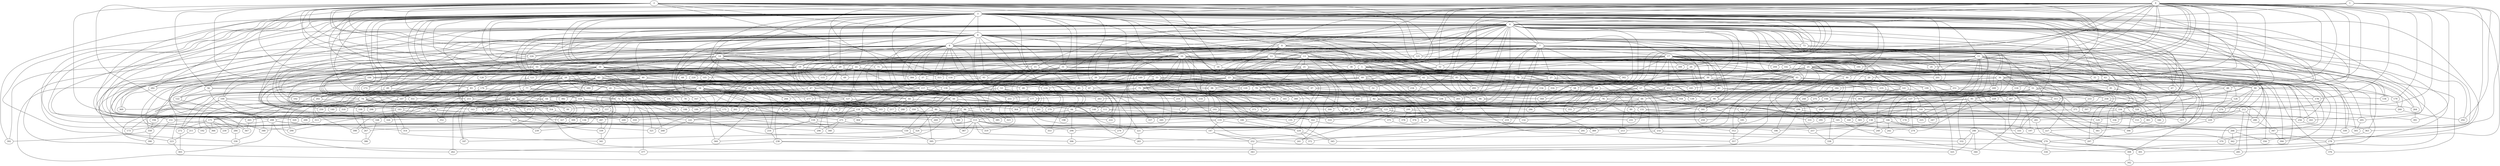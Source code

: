 strict graph "barabasi_albert_graph(400,3)" {
0;
1;
2;
3;
4;
5;
6;
7;
8;
9;
10;
11;
12;
13;
14;
15;
16;
17;
18;
19;
20;
21;
22;
23;
24;
25;
26;
27;
28;
29;
30;
31;
32;
33;
34;
35;
36;
37;
38;
39;
40;
41;
42;
43;
44;
45;
46;
47;
48;
49;
50;
51;
52;
53;
54;
55;
56;
57;
58;
59;
60;
61;
62;
63;
64;
65;
66;
67;
68;
69;
70;
71;
72;
73;
74;
75;
76;
77;
78;
79;
80;
81;
82;
83;
84;
85;
86;
87;
88;
89;
90;
91;
92;
93;
94;
95;
96;
97;
98;
99;
100;
101;
102;
103;
104;
105;
106;
107;
108;
109;
110;
111;
112;
113;
114;
115;
116;
117;
118;
119;
120;
121;
122;
123;
124;
125;
126;
127;
128;
129;
130;
131;
132;
133;
134;
135;
136;
137;
138;
139;
140;
141;
142;
143;
144;
145;
146;
147;
148;
149;
150;
151;
152;
153;
154;
155;
156;
157;
158;
159;
160;
161;
162;
163;
164;
165;
166;
167;
168;
169;
170;
171;
172;
173;
174;
175;
176;
177;
178;
179;
180;
181;
182;
183;
184;
185;
186;
187;
188;
189;
190;
191;
192;
193;
194;
195;
196;
197;
198;
199;
200;
201;
202;
203;
204;
205;
206;
207;
208;
209;
210;
211;
212;
213;
214;
215;
216;
217;
218;
219;
220;
221;
222;
223;
224;
225;
226;
227;
228;
229;
230;
231;
232;
233;
234;
235;
236;
237;
238;
239;
240;
241;
242;
243;
244;
245;
246;
247;
248;
249;
250;
251;
252;
253;
254;
255;
256;
257;
258;
259;
260;
261;
262;
263;
264;
265;
266;
267;
268;
269;
270;
271;
272;
273;
274;
275;
276;
277;
278;
279;
280;
281;
282;
283;
284;
285;
286;
287;
288;
289;
290;
291;
292;
293;
294;
295;
296;
297;
298;
299;
300;
301;
302;
303;
304;
305;
306;
307;
308;
309;
310;
311;
312;
313;
314;
315;
316;
317;
318;
319;
320;
321;
322;
323;
324;
325;
326;
327;
328;
329;
330;
331;
332;
333;
334;
335;
336;
337;
338;
339;
340;
341;
342;
343;
344;
345;
346;
347;
348;
349;
350;
351;
352;
353;
354;
355;
356;
357;
358;
359;
360;
361;
362;
363;
364;
365;
366;
367;
368;
369;
370;
371;
372;
373;
374;
375;
376;
377;
378;
379;
380;
381;
382;
383;
384;
385;
386;
387;
388;
389;
390;
391;
392;
393;
394;
395;
396;
397;
398;
399;
0 -- 51  [is_available=True, prob="1.0"];
0 -- 3  [is_available=True, prob="1.0"];
0 -- 4  [is_available=True, prob="0.641838568408"];
0 -- 8  [is_available=True, prob="0.334193117781"];
0 -- 11  [is_available=True, prob="0.551100845994"];
0 -- 142  [is_available=True, prob="0.450038134514"];
0 -- 15  [is_available=True, prob="0.558414157003"];
0 -- 17  [is_available=True, prob="1.0"];
0 -- 20  [is_available=True, prob="0.61763835873"];
0 -- 21  [is_available=True, prob="0.261951255049"];
0 -- 23  [is_available=True, prob="0.0128757945299"];
0 -- 24  [is_available=True, prob="0.472700861638"];
0 -- 26  [is_available=True, prob="0.6387193265"];
0 -- 156  [is_available=True, prob="0.0772154134681"];
0 -- 32  [is_available=True, prob="1.0"];
0 -- 348  [is_available=True, prob="1.0"];
0 -- 46  [is_available=True, prob="1.0"];
0 -- 178  [is_available=True, prob="0.347752440604"];
0 -- 179  [is_available=True, prob="0.182401675219"];
0 -- 186  [is_available=True, prob="0.338575990138"];
0 -- 190  [is_available=True, prob="1.0"];
0 -- 195  [is_available=True, prob="1.0"];
0 -- 197  [is_available=True, prob="0.0093558829651"];
0 -- 331  [is_available=True, prob="0.803676890018"];
0 -- 204  [is_available=True, prob="1.0"];
0 -- 85  [is_available=True, prob="0.685845473937"];
0 -- 86  [is_available=True, prob="0.339479244073"];
0 -- 88  [is_available=True, prob="1.0"];
0 -- 216  [is_available=True, prob="1.0"];
0 -- 95  [is_available=True, prob="0.946756518392"];
0 -- 356  [is_available=True, prob="0.661984971677"];
0 -- 276  [is_available=True, prob="0.889414739445"];
0 -- 251  [is_available=True, prob="0.983933611672"];
0 -- 255  [is_available=True, prob="0.524825229348"];
1 -- 3  [is_available=True, prob="0.716213634189"];
1 -- 4  [is_available=True, prob="0.44194745677"];
1 -- 391  [is_available=True, prob="1.0"];
1 -- 363  [is_available=True, prob="1.0"];
1 -- 52  [is_available=True, prob="0.793535325887"];
1 -- 292  [is_available=True, prob="1.0"];
2 -- 3  [is_available=True, prob="0.295184722319"];
2 -- 5  [is_available=True, prob="1.0"];
2 -- 6  [is_available=True, prob="0.185427399849"];
2 -- 140  [is_available=True, prob="0.836002691403"];
2 -- 16  [is_available=True, prob="0.00657599406594"];
2 -- 18  [is_available=True, prob="0.268013542119"];
2 -- 19  [is_available=True, prob="1.0"];
2 -- 23  [is_available=True, prob="0.815115386179"];
2 -- 34  [is_available=True, prob="1.0"];
2 -- 36  [is_available=True, prob="0.0610285155867"];
2 -- 41  [is_available=True, prob="0.874826617389"];
2 -- 46  [is_available=True, prob="0.226468531408"];
2 -- 55  [is_available=True, prob="0.783754201775"];
2 -- 56  [is_available=True, prob="1.0"];
2 -- 57  [is_available=True, prob="0.0671683709422"];
2 -- 68  [is_available=True, prob="0.985138963182"];
2 -- 71  [is_available=True, prob="0.757574792513"];
2 -- 204  [is_available=True, prob="0.0330237613096"];
2 -- 76  [is_available=True, prob="0.400110436922"];
2 -- 208  [is_available=True, prob="0.554566926416"];
2 -- 221  [is_available=True, prob="1.0"];
2 -- 226  [is_available=True, prob="0.257620412865"];
2 -- 103  [is_available=True, prob="0.465834739624"];
2 -- 116  [is_available=True, prob="0.818401644114"];
2 -- 124  [is_available=True, prob="0.696028861174"];
2 -- 125  [is_available=True, prob="0.191796514974"];
3 -- 131  [is_available=True, prob="0.756319744922"];
3 -- 4  [is_available=True, prob="0.630290448227"];
3 -- 5  [is_available=True, prob="1.0"];
3 -- 6  [is_available=True, prob="0.107507928774"];
3 -- 7  [is_available=True, prob="0.446871463363"];
3 -- 8  [is_available=True, prob="0.638948246395"];
3 -- 9  [is_available=True, prob="0.226230855669"];
3 -- 10  [is_available=True, prob="0.343093530461"];
3 -- 11  [is_available=True, prob="0.752824373815"];
3 -- 13  [is_available=True, prob="0.0253452288542"];
3 -- 14  [is_available=True, prob="1.0"];
3 -- 16  [is_available=True, prob="0.978917377152"];
3 -- 20  [is_available=True, prob="0.858040130153"];
3 -- 238  [is_available=True, prob="0.312228837739"];
3 -- 22  [is_available=True, prob="0.771563983418"];
3 -- 151  [is_available=True, prob="1.0"];
3 -- 152  [is_available=True, prob="1.0"];
3 -- 25  [is_available=True, prob="0.887432784988"];
3 -- 282  [is_available=True, prob="0.690158080505"];
3 -- 367  [is_available=True, prob="0.741737328073"];
3 -- 28  [is_available=True, prob="1.0"];
3 -- 29  [is_available=True, prob="1.0"];
3 -- 31  [is_available=True, prob="0.0648019289833"];
3 -- 35  [is_available=True, prob="0.246146868502"];
3 -- 36  [is_available=True, prob="1.0"];
3 -- 37  [is_available=True, prob="0.698568853993"];
3 -- 43  [is_available=True, prob="0.0219156303945"];
3 -- 159  [is_available=True, prob="0.874303280665"];
3 -- 307  [is_available=True, prob="0.976821856895"];
3 -- 47  [is_available=True, prob="0.888438510572"];
3 -- 287  [is_available=True, prob="0.934401158102"];
3 -- 392  [is_available=True, prob="0.681021562978"];
3 -- 243  [is_available=True, prob="1.0"];
3 -- 265  [is_available=True, prob="1.0"];
3 -- 56  [is_available=True, prob="0.0328750015295"];
3 -- 163  [is_available=True, prob="0.652121776538"];
3 -- 59  [is_available=True, prob="0.906615702483"];
3 -- 330  [is_available=True, prob="1.0"];
3 -- 63  [is_available=True, prob="0.277182051474"];
3 -- 192  [is_available=True, prob="0.508990705365"];
3 -- 67  [is_available=True, prob="0.400698690341"];
3 -- 69  [is_available=True, prob="0.728547989981"];
3 -- 72  [is_available=True, prob="0.540322617541"];
3 -- 73  [is_available=True, prob="0.470563844157"];
3 -- 258  [is_available=True, prob="0.176685825709"];
3 -- 75  [is_available=True, prob="0.299334508086"];
3 -- 312  [is_available=True, prob="0.710337839018"];
3 -- 83  [is_available=True, prob="0.125163046231"];
3 -- 87  [is_available=True, prob="0.855829869884"];
3 -- 88  [is_available=True, prob="0.419568586957"];
3 -- 90  [is_available=True, prob="1.0"];
3 -- 91  [is_available=True, prob="0.693814847545"];
3 -- 395  [is_available=True, prob="0.0502818646757"];
3 -- 257  [is_available=True, prob="0.463643953049"];
3 -- 94  [is_available=True, prob="0.914770535219"];
3 -- 293  [is_available=True, prob="0.885151464883"];
3 -- 104  [is_available=True, prob="1.0"];
3 -- 233  [is_available=True, prob="0.535908516195"];
3 -- 106  [is_available=True, prob="0.499141106174"];
3 -- 110  [is_available=True, prob="0.306478818252"];
3 -- 320  [is_available=True, prob="1.0"];
3 -- 368  [is_available=True, prob="0.182733651426"];
3 -- 211  [is_available=True, prob="1.0"];
3 -- 244  [is_available=True, prob="0.0168282249612"];
3 -- 382  [is_available=True, prob="0.133110023991"];
3 -- 362  [is_available=True, prob="0.65233243916"];
3 -- 254  [is_available=True, prob="0.706633858777"];
3 -- 127  [is_available=True, prob="0.571454712614"];
4 -- 305  [is_available=True, prob="0.0411772600074"];
4 -- 388  [is_available=True, prob="1.0"];
4 -- 5  [is_available=True, prob="0.512413922424"];
4 -- 6  [is_available=True, prob="1.0"];
4 -- 7  [is_available=True, prob="0.661256583725"];
4 -- 8  [is_available=True, prob="1.0"];
4 -- 9  [is_available=True, prob="0.46714336171"];
4 -- 128  [is_available=True, prob="1.0"];
4 -- 12  [is_available=True, prob="0.386402699613"];
4 -- 397  [is_available=True, prob="0.794967274227"];
4 -- 278  [is_available=True, prob="0.424418116944"];
4 -- 151  [is_available=True, prob="0.90702063605"];
4 -- 25  [is_available=True, prob="1.0"];
4 -- 284  [is_available=True, prob="0.771263146373"];
4 -- 30  [is_available=True, prob="0.786062801405"];
4 -- 133  [is_available=True, prob="0.753123535374"];
4 -- 292  [is_available=True, prob="0.141120872965"];
4 -- 134  [is_available=True, prob="0.783050568899"];
4 -- 39  [is_available=True, prob="1.0"];
4 -- 40  [is_available=True, prob="1.0"];
4 -- 263  [is_available=True, prob="1.0"];
4 -- 300  [is_available=True, prob="1.0"];
4 -- 264  [is_available=True, prob="0.922964351869"];
4 -- 306  [is_available=True, prob="0.31708924596"];
4 -- 236  [is_available=True, prob="1.0"];
4 -- 138  [is_available=True, prob="0.600250310281"];
4 -- 201  [is_available=True, prob="0.475854904086"];
4 -- 364  [is_available=True, prob="0.835033124042"];
4 -- 61  [is_available=True, prob="0.723128951065"];
4 -- 67  [is_available=True, prob="0.169323857809"];
4 -- 196  [is_available=True, prob="0.155133283668"];
4 -- 182  [is_available=True, prob="0.622560540705"];
4 -- 73  [is_available=True, prob="0.902967316035"];
4 -- 205  [is_available=True, prob="0.136211933541"];
4 -- 333  [is_available=True, prob="0.38031575086"];
4 -- 337  [is_available=True, prob="0.0778177226385"];
4 -- 82  [is_available=True, prob="0.381327569512"];
4 -- 95  [is_available=True, prob="0.300450301656"];
4 -- 165  [is_available=True, prob="0.287708962656"];
4 -- 227  [is_available=True, prob="0.955963846125"];
4 -- 231  [is_available=True, prob="0.547833164453"];
4 -- 167  [is_available=True, prob="0.948691677251"];
4 -- 108  [is_available=True, prob="0.812366197276"];
4 -- 129  [is_available=True, prob="0.0887731080904"];
4 -- 112  [is_available=True, prob="1.0"];
4 -- 168  [is_available=True, prob="1.0"];
4 -- 329  [is_available=True, prob="0.781678020099"];
4 -- 246  [is_available=True, prob="0.679700520458"];
4 -- 369  [is_available=True, prob="0.237267934468"];
4 -- 125  [is_available=True, prob="0.672682128802"];
5 -- 64  [is_available=True, prob="0.54745466456"];
5 -- 295  [is_available=True, prob="1.0"];
5 -- 39  [is_available=True, prob="0.773695868936"];
5 -- 105  [is_available=True, prob="1.0"];
5 -- 235  [is_available=True, prob="1.0"];
5 -- 366  [is_available=True, prob="1.0"];
5 -- 79  [is_available=True, prob="1.0"];
5 -- 307  [is_available=True, prob="0.672941417974"];
5 -- 52  [is_available=True, prob="1.0"];
5 -- 53  [is_available=True, prob="0.995756189239"];
5 -- 26  [is_available=True, prob="0.671992859535"];
5 -- 62  [is_available=True, prob="0.191995537296"];
5 -- 149  [is_available=True, prob="0.690540891856"];
6 -- 7  [is_available=True, prob="0.0527774240156"];
6 -- 392  [is_available=True, prob="1.0"];
6 -- 9  [is_available=True, prob="0.469374070191"];
6 -- 14  [is_available=True, prob="0.351554857956"];
6 -- 301  [is_available=True, prob="0.671107891221"];
6 -- 16  [is_available=True, prob="0.783830720784"];
6 -- 17  [is_available=True, prob="1.0"];
6 -- 19  [is_available=True, prob="0.351022826485"];
6 -- 154  [is_available=True, prob="0.899061359143"];
6 -- 31  [is_available=True, prob="1.0"];
6 -- 32  [is_available=True, prob="0.513707103378"];
6 -- 33  [is_available=True, prob="0.648088280502"];
6 -- 167  [is_available=True, prob="1.0"];
6 -- 40  [is_available=True, prob="0.262597464792"];
6 -- 42  [is_available=True, prob="0.174319214867"];
6 -- 172  [is_available=True, prob="0.173271855056"];
6 -- 45  [is_available=True, prob="0.710125646606"];
6 -- 49  [is_available=True, prob="1.0"];
6 -- 181  [is_available=True, prob="0.812469276105"];
6 -- 55  [is_available=True, prob="1.0"];
6 -- 59  [is_available=True, prob="0.0846712548989"];
6 -- 191  [is_available=True, prob="0.0382214182079"];
6 -- 65  [is_available=True, prob="0.00735862544471"];
6 -- 322  [is_available=True, prob="0.669376284548"];
6 -- 323  [is_available=True, prob="0.474277054464"];
6 -- 200  [is_available=True, prob="1.0"];
6 -- 73  [is_available=True, prob="0.0424368065212"];
6 -- 74  [is_available=True, prob="1.0"];
6 -- 79  [is_available=True, prob="1.0"];
6 -- 337  [is_available=True, prob="0.731867213143"];
6 -- 213  [is_available=True, prob="0.269965121402"];
6 -- 377  [is_available=True, prob="0.499159205458"];
6 -- 345  [is_available=True, prob="0.997234311967"];
6 -- 218  [is_available=True, prob="1.0"];
6 -- 220  [is_available=True, prob="0.485227841599"];
6 -- 93  [is_available=True, prob="0.866053841138"];
6 -- 357  [is_available=True, prob="1.0"];
6 -- 97  [is_available=True, prob="0.35811634038"];
6 -- 100  [is_available=True, prob="0.265192554475"];
6 -- 101  [is_available=True, prob="0.942774733648"];
6 -- 102  [is_available=True, prob="0.0742906406737"];
6 -- 233  [is_available=True, prob="1.0"];
6 -- 118  [is_available=True, prob="0.312744892835"];
6 -- 249  [is_available=True, prob="0.47892356875"];
6 -- 254  [is_available=True, prob="0.73150226073"];
7 -- 264  [is_available=True, prob="0.679888912366"];
7 -- 11  [is_available=True, prob="0.343499786934"];
7 -- 12  [is_available=True, prob="0.0464692790334"];
7 -- 13  [is_available=True, prob="0.644748025148"];
7 -- 17  [is_available=True, prob="0.485198867489"];
7 -- 302  [is_available=True, prob="0.758231434215"];
7 -- 22  [is_available=True, prob="1.0"];
7 -- 279  [is_available=True, prob="0.311408388516"];
7 -- 24  [is_available=True, prob="0.906313815989"];
7 -- 27  [is_available=True, prob="1.0"];
7 -- 287  [is_available=True, prob="0.637223418283"];
7 -- 289  [is_available=True, prob="0.641039820212"];
7 -- 134  [is_available=True, prob="1.0"];
7 -- 38  [is_available=True, prob="1.0"];
7 -- 44  [is_available=True, prob="0.618689336617"];
7 -- 174  [is_available=True, prob="0.0127163764317"];
7 -- 48  [is_available=True, prob="0.0247005032915"];
7 -- 308  [is_available=True, prob="0.991526704068"];
7 -- 315  [is_available=True, prob="0.160594259565"];
7 -- 63  [is_available=True, prob="0.174269544268"];
7 -- 193  [is_available=True, prob="0.879537117245"];
7 -- 69  [is_available=True, prob="0.118283883393"];
7 -- 70  [is_available=True, prob="0.691389974093"];
7 -- 207  [is_available=True, prob="0.18392314446"];
7 -- 212  [is_available=True, prob="0.790509618729"];
7 -- 219  [is_available=True, prob="0.104124796978"];
7 -- 226  [is_available=True, prob="0.114875588239"];
7 -- 109  [is_available=True, prob="1.0"];
7 -- 372  [is_available=True, prob="0.285733649068"];
7 -- 376  [is_available=True, prob="1.0"];
7 -- 249  [is_available=True, prob="1.0"];
7 -- 126  [is_available=True, prob="1.0"];
8 -- 64  [is_available=True, prob="0.504658703454"];
8 -- 38  [is_available=True, prob="0.086010300909"];
8 -- 10  [is_available=True, prob="1.0"];
8 -- 12  [is_available=True, prob="0.206014923003"];
8 -- 18  [is_available=True, prob="0.958051607528"];
8 -- 51  [is_available=True, prob="1.0"];
8 -- 29  [is_available=True, prob="1.0"];
8 -- 31  [is_available=True, prob="0.290258645243"];
9 -- 384  [is_available=True, prob="0.852383781595"];
9 -- 137  [is_available=True, prob="1.0"];
9 -- 10  [is_available=True, prob="0.448927510175"];
9 -- 13  [is_available=True, prob="0.492038965642"];
9 -- 14  [is_available=True, prob="0.110503977794"];
9 -- 279  [is_available=True, prob="0.508741670415"];
9 -- 27  [is_available=True, prob="0.0354067927197"];
9 -- 37  [is_available=True, prob="0.797844051183"];
9 -- 170  [is_available=True, prob="0.628586908937"];
9 -- 57  [is_available=True, prob="0.360352525963"];
9 -- 315  [is_available=True, prob="0.614929803257"];
9 -- 60  [is_available=True, prob="1.0"];
9 -- 319  [is_available=True, prob="1.0"];
9 -- 66  [is_available=True, prob="0.0315716303698"];
9 -- 71  [is_available=True, prob="0.395134514413"];
9 -- 354  [is_available=True, prob="0.442351986421"];
9 -- 78  [is_available=True, prob="0.725286416766"];
9 -- 80  [is_available=True, prob="0.379283448124"];
9 -- 212  [is_available=True, prob="0.917601277832"];
9 -- 85  [is_available=True, prob="0.615543624677"];
9 -- 218  [is_available=True, prob="1.0"];
9 -- 223  [is_available=True, prob="0.951725553732"];
9 -- 353  [is_available=True, prob="1.0"];
9 -- 226  [is_available=True, prob="0.373597777184"];
9 -- 363  [is_available=True, prob="1.0"];
9 -- 110  [is_available=True, prob="0.861413020082"];
9 -- 117  [is_available=True, prob="0.623585426507"];
9 -- 378  [is_available=True, prob="0.365190881733"];
9 -- 125  [is_available=True, prob="0.528328672372"];
10 -- 384  [is_available=True, prob="0.479210506791"];
10 -- 263  [is_available=True, prob="0.165880963622"];
10 -- 141  [is_available=True, prob="0.0129002139583"];
10 -- 399  [is_available=True, prob="0.696140012421"];
10 -- 18  [is_available=True, prob="0.468102528656"];
10 -- 21  [is_available=True, prob="1.0"];
10 -- 38  [is_available=True, prob="0.305906522771"];
10 -- 169  [is_available=True, prob="0.197996443165"];
10 -- 49  [is_available=True, prob="0.474586772836"];
10 -- 309  [is_available=True, prob="0.242946059869"];
10 -- 201  [is_available=True, prob="0.693812305273"];
10 -- 195  [is_available=True, prob="0.628792675024"];
10 -- 329  [is_available=True, prob="0.336075424964"];
10 -- 349  [is_available=True, prob="0.559306582769"];
10 -- 222  [is_available=True, prob="1.0"];
10 -- 119  [is_available=True, prob="0.551819494577"];
10 -- 121  [is_available=True, prob="0.214140415136"];
10 -- 379  [is_available=True, prob="1.0"];
10 -- 124  [is_available=True, prob="0.997443507639"];
10 -- 127  [is_available=True, prob="0.190323128378"];
11 -- 311  [is_available=True, prob="0.727720452995"];
11 -- 228  [is_available=True, prob="0.497180249327"];
11 -- 295  [is_available=True, prob="0.666860740474"];
11 -- 146  [is_available=True, prob="0.100640496397"];
11 -- 142  [is_available=True, prob="0.291943365365"];
11 -- 47  [is_available=True, prob="0.857957967479"];
11 -- 145  [is_available=True, prob="0.851174883488"];
11 -- 50  [is_available=True, prob="1.0"];
11 -- 35  [is_available=True, prob="0.930136944115"];
11 -- 57  [is_available=True, prob="0.80517898691"];
11 -- 280  [is_available=True, prob="0.880577476906"];
11 -- 25  [is_available=True, prob="0.103655097793"];
11 -- 378  [is_available=True, prob="0.616531341549"];
11 -- 399  [is_available=True, prob="0.685226764881"];
12 -- 256  [is_available=True, prob="1.0"];
12 -- 15  [is_available=True, prob="0.20538662636"];
12 -- 19  [is_available=True, prob="0.826255355314"];
12 -- 149  [is_available=True, prob="1.0"];
12 -- 24  [is_available=True, prob="0.0448344351561"];
12 -- 282  [is_available=True, prob="0.632121241339"];
12 -- 172  [is_available=True, prob="0.701905554169"];
12 -- 58  [is_available=True, prob="0.649138519919"];
12 -- 61  [is_available=True, prob="0.866202860815"];
12 -- 321  [is_available=True, prob="0.41229577553"];
12 -- 195  [is_available=True, prob="0.790231531942"];
12 -- 199  [is_available=True, prob="0.777101062005"];
12 -- 205  [is_available=True, prob="0.241191719532"];
12 -- 81  [is_available=True, prob="0.16514739979"];
12 -- 84  [is_available=True, prob="0.705914261211"];
12 -- 104  [is_available=True, prob="0.0137859134744"];
12 -- 113  [is_available=True, prob="1.0"];
12 -- 116  [is_available=True, prob="0.39158337566"];
12 -- 120  [is_available=True, prob="0.70294313695"];
13 -- 101  [is_available=True, prob="1.0"];
13 -- 325  [is_available=True, prob="0.17390975233"];
13 -- 39  [is_available=True, prob="0.59668970654"];
13 -- 317  [is_available=True, prob="0.941552142165"];
13 -- 175  [is_available=True, prob="1.0"];
13 -- 331  [is_available=True, prob="0.142505110686"];
13 -- 273  [is_available=True, prob="0.727287843985"];
13 -- 297  [is_available=True, prob="0.870324184217"];
13 -- 21  [is_available=True, prob="0.537846301842"];
13 -- 86  [is_available=True, prob="0.30329679974"];
13 -- 55  [is_available=True, prob="1.0"];
13 -- 185  [is_available=True, prob="0.376340465707"];
13 -- 122  [is_available=True, prob="0.713556753553"];
13 -- 219  [is_available=True, prob="1.0"];
13 -- 93  [is_available=True, prob="1.0"];
13 -- 231  [is_available=True, prob="0.659221119801"];
14 -- 34  [is_available=True, prob="0.211025392621"];
14 -- 100  [is_available=True, prob="1.0"];
14 -- 360  [is_available=True, prob="0.243385952436"];
14 -- 298  [is_available=True, prob="0.410347434111"];
14 -- 107  [is_available=True, prob="0.0295249988357"];
14 -- 361  [is_available=True, prob="0.223738571041"];
14 -- 15  [is_available=True, prob="0.351117959505"];
14 -- 146  [is_available=True, prob="1.0"];
14 -- 99  [is_available=True, prob="0.811873781934"];
14 -- 22  [is_available=True, prob="1.0"];
14 -- 105  [is_available=True, prob="1.0"];
14 -- 184  [is_available=True, prob="0.308631959612"];
14 -- 111  [is_available=True, prob="0.00325151041974"];
14 -- 220  [is_available=True, prob="1.0"];
14 -- 62  [is_available=True, prob="0.382010123124"];
14 -- 255  [is_available=True, prob="0.692272726664"];
15 -- 129  [is_available=True, prob="1.0"];
15 -- 53  [is_available=True, prob="0.253941664088"];
15 -- 190  [is_available=True, prob="0.988598134172"];
16 -- 128  [is_available=True, prob="1.0"];
16 -- 33  [is_available=True, prob="0.711596139543"];
16 -- 105  [is_available=True, prob="0.938813939516"];
16 -- 107  [is_available=True, prob="0.662099038699"];
16 -- 145  [is_available=True, prob="0.913741223917"];
16 -- 115  [is_available=True, prob="0.87118591514"];
16 -- 341  [is_available=True, prob="0.850812945947"];
16 -- 342  [is_available=True, prob="0.47648117429"];
16 -- 350  [is_available=True, prob="0.562344774065"];
17 -- 130  [is_available=True, prob="0.513686521594"];
17 -- 142  [is_available=True, prob="0.190421096028"];
17 -- 399  [is_available=True, prob="0.446336835965"];
17 -- 144  [is_available=True, prob="0.717443484833"];
17 -- 20  [is_available=True, prob="1.0"];
17 -- 281  [is_available=True, prob="0.0477529456676"];
17 -- 26  [is_available=True, prob="0.987225159414"];
17 -- 29  [is_available=True, prob="0.787925473977"];
17 -- 30  [is_available=True, prob="1.0"];
17 -- 32  [is_available=True, prob="0.570299907024"];
17 -- 42  [is_available=True, prob="0.690611720284"];
17 -- 302  [is_available=True, prob="1.0"];
17 -- 175  [is_available=True, prob="0.0572676894719"];
17 -- 182  [is_available=True, prob="0.517952513458"];
17 -- 183  [is_available=True, prob="0.369343211522"];
17 -- 60  [is_available=True, prob="0.813022937352"];
17 -- 63  [is_available=True, prob="0.0857201329432"];
17 -- 71  [is_available=True, prob="1.0"];
17 -- 330  [is_available=True, prob="0.297094819671"];
17 -- 75  [is_available=True, prob="0.259776661411"];
17 -- 204  [is_available=True, prob="0.59310545753"];
17 -- 336  [is_available=True, prob="1.0"];
17 -- 340  [is_available=True, prob="0.191899344371"];
17 -- 214  [is_available=True, prob="0.0371120841306"];
17 -- 345  [is_available=True, prob="0.435712577676"];
17 -- 90  [is_available=True, prob="0.401770433797"];
17 -- 94  [is_available=True, prob="1.0"];
17 -- 106  [is_available=True, prob="1.0"];
17 -- 109  [is_available=True, prob="0.925484661633"];
17 -- 112  [is_available=True, prob="1.0"];
17 -- 115  [is_available=True, prob="0.555000234375"];
17 -- 285  [is_available=True, prob="0.073293678014"];
17 -- 245  [is_available=True, prob="0.958793222769"];
17 -- 191  [is_available=True, prob="0.334832346451"];
18 -- 224  [is_available=True, prob="1.0"];
19 -- 230  [is_available=True, prob="0.600991371761"];
19 -- 68  [is_available=True, prob="1.0"];
19 -- 98  [is_available=True, prob="0.814368451989"];
19 -- 40  [is_available=True, prob="0.807548853192"];
19 -- 74  [is_available=True, prob="0.211098615503"];
19 -- 139  [is_available=True, prob="1.0"];
19 -- 77  [is_available=True, prob="0.836806704013"];
19 -- 302  [is_available=True, prob="0.173858289215"];
19 -- 48  [is_available=True, prob="1.0"];
19 -- 83  [is_available=True, prob="0.687271319419"];
19 -- 116  [is_available=True, prob="0.234669462024"];
19 -- 117  [is_available=True, prob="1.0"];
19 -- 54  [is_available=True, prob="0.810506040889"];
19 -- 87  [is_available=True, prob="0.747523647959"];
19 -- 179  [is_available=True, prob="0.584391575947"];
19 -- 27  [is_available=True, prob="1.0"];
19 -- 106  [is_available=True, prob="0.237163729112"];
19 -- 165  [is_available=True, prob="0.926383032575"];
20 -- 66  [is_available=True, prob="0.743493549703"];
20 -- 70  [is_available=True, prob="0.956887495581"];
20 -- 139  [is_available=True, prob="0.350963015443"];
20 -- 154  [is_available=True, prob="0.382155597138"];
20 -- 62  [is_available=True, prob="0.886981553138"];
21 -- 310  [is_available=True, prob="0.561428819003"];
21 -- 300  [is_available=True, prob="0.562378710675"];
21 -- 77  [is_available=True, prob="1.0"];
21 -- 147  [is_available=True, prob="1.0"];
21 -- 149  [is_available=True, prob="0.811091017362"];
21 -- 118  [is_available=True, prob="0.723892433346"];
21 -- 23  [is_available=True, prob="0.64192811704"];
21 -- 344  [is_available=True, prob="0.830699348201"];
21 -- 89  [is_available=True, prob="0.152664662614"];
21 -- 123  [is_available=True, prob="0.987421295442"];
21 -- 316  [is_available=True, prob="0.514566235922"];
22 -- 384  [is_available=True, prob="0.770154557519"];
22 -- 354  [is_available=True, prob="1.0"];
22 -- 72  [is_available=True, prob="1.0"];
22 -- 242  [is_available=True, prob="0.342011630513"];
22 -- 202  [is_available=True, prob="1.0"];
22 -- 43  [is_available=True, prob="0.231654050127"];
22 -- 236  [is_available=True, prob="0.208495748992"];
22 -- 135  [is_available=True, prob="0.483846090381"];
22 -- 177  [is_available=True, prob="0.676924186745"];
22 -- 50  [is_available=True, prob="0.773695426081"];
22 -- 115  [is_available=True, prob="0.173836565347"];
22 -- 85  [is_available=True, prob="0.294589917329"];
22 -- 215  [is_available=True, prob="0.0542149068182"];
22 -- 241  [is_available=True, prob="0.436726429625"];
22 -- 186  [is_available=True, prob="0.68057152849"];
22 -- 28  [is_available=True, prob="0.509036318686"];
22 -- 30  [is_available=True, prob="0.510541262396"];
23 -- 65  [is_available=True, prob="0.602351838158"];
23 -- 171  [is_available=True, prob="0.404024245473"];
23 -- 41  [is_available=True, prob="0.467630855981"];
23 -- 75  [is_available=True, prob="0.0881704367772"];
23 -- 108  [is_available=True, prob="0.41169288963"];
23 -- 110  [is_available=True, prob="1.0"];
23 -- 338  [is_available=True, prob="0.292980577362"];
23 -- 259  [is_available=True, prob="0.114687685445"];
23 -- 156  [is_available=True, prob="0.467464382465"];
23 -- 381  [is_available=True, prob="0.934050225728"];
23 -- 373  [is_available=True, prob="1.0"];
24 -- 201  [is_available=True, prob="1.0"];
25 -- 339  [is_available=True, prob="0.948233503081"];
25 -- 98  [is_available=True, prob="0.984941515764"];
25 -- 228  [is_available=True, prob="0.792465741575"];
25 -- 266  [is_available=True, prob="0.264958956128"];
25 -- 45  [is_available=True, prob="0.0887554312279"];
25 -- 46  [is_available=True, prob="0.593116881682"];
25 -- 141  [is_available=True, prob="1.0"];
25 -- 164  [is_available=True, prob="1.0"];
25 -- 35  [is_available=True, prob="0.943445903791"];
25 -- 394  [is_available=True, prob="1.0"];
25 -- 245  [is_available=True, prob="1.0"];
25 -- 121  [is_available=True, prob="0.263019619031"];
25 -- 36  [is_available=True, prob="1.0"];
25 -- 58  [is_available=True, prob="1.0"];
25 -- 28  [is_available=True, prob="1.0"];
25 -- 221  [is_available=True, prob="0.577733756148"];
25 -- 185  [is_available=True, prob="0.262823443587"];
25 -- 223  [is_available=True, prob="0.276226146755"];
26 -- 248  [is_available=True, prob="0.728879171847"];
26 -- 393  [is_available=True, prob="0.453470293461"];
27 -- 64  [is_available=True, prob="1.0"];
27 -- 51  [is_available=True, prob="0.638844755683"];
27 -- 132  [is_available=True, prob="0.313121494776"];
27 -- 48  [is_available=True, prob="0.0817433513156"];
28 -- 97  [is_available=True, prob="0.742493494344"];
28 -- 34  [is_available=True, prob="0.228867596713"];
28 -- 164  [is_available=True, prob="1.0"];
28 -- 194  [is_available=True, prob="0.788141847427"];
28 -- 41  [is_available=True, prob="0.80563602872"];
28 -- 322  [is_available=True, prob="1.0"];
28 -- 77  [is_available=True, prob="0.282439137258"];
28 -- 386  [is_available=True, prob="0.436738959707"];
28 -- 49  [is_available=True, prob="0.388326778606"];
28 -- 56  [is_available=True, prob="0.50682604594"];
28 -- 189  [is_available=True, prob="0.684459005245"];
29 -- 68  [is_available=True, prob="0.0320768356591"];
29 -- 199  [is_available=True, prob="1.0"];
29 -- 43  [is_available=True, prob="0.695852838378"];
29 -- 365  [is_available=True, prob="1.0"];
29 -- 47  [is_available=True, prob="0.493218872053"];
29 -- 371  [is_available=True, prob="0.872166208641"];
29 -- 121  [is_available=True, prob="0.0120487201631"];
29 -- 89  [is_available=True, prob="1.0"];
29 -- 296  [is_available=True, prob="0.646202484853"];
30 -- 235  [is_available=True, prob="0.916951270739"];
30 -- 356  [is_available=True, prob="0.777222362886"];
30 -- 42  [is_available=True, prob="0.0858082638442"];
30 -- 203  [is_available=True, prob="0.986441467143"];
30 -- 88  [is_available=True, prob="0.286672434732"];
30 -- 120  [is_available=True, prob="0.854751427451"];
30 -- 58  [is_available=True, prob="0.440422156552"];
31 -- 128  [is_available=True, prob="0.517204569237"];
31 -- 97  [is_available=True, prob="0.0666295897481"];
31 -- 37  [is_available=True, prob="1.0"];
31 -- 227  [is_available=True, prob="1.0"];
31 -- 138  [is_available=True, prob="0.102929272422"];
31 -- 44  [is_available=True, prob="1.0"];
31 -- 133  [is_available=True, prob="0.235218503627"];
31 -- 305  [is_available=True, prob="1.0"];
31 -- 131  [is_available=True, prob="0.755295177381"];
31 -- 278  [is_available=True, prob="0.880574049169"];
31 -- 250  [is_available=True, prob="1.0"];
31 -- 70  [is_available=True, prob="0.712261403736"];
31 -- 61  [is_available=True, prob="0.357896107165"];
31 -- 69  [is_available=True, prob="0.0468507361403"];
32 -- 33  [is_available=True, prob="0.21911101537"];
32 -- 328  [is_available=True, prob="0.569178025003"];
32 -- 60  [is_available=True, prob="0.511493328603"];
33 -- 80  [is_available=True, prob="0.275133658568"];
33 -- 162  [is_available=True, prob="0.570382904234"];
33 -- 102  [is_available=True, prob="0.588138804001"];
33 -- 172  [is_available=True, prob="0.587127279687"];
33 -- 52  [is_available=True, prob="0.747941404754"];
33 -- 180  [is_available=True, prob="0.34801897123"];
33 -- 123  [is_available=True, prob="0.79821795412"];
33 -- 316  [is_available=True, prob="0.268924876653"];
33 -- 158  [is_available=True, prob="0.649924264491"];
33 -- 390  [is_available=True, prob="1.0"];
34 -- 265  [is_available=True, prob="0.0285288963353"];
34 -- 143  [is_available=True, prob="0.00360739463016"];
34 -- 150  [is_available=True, prob="1.0"];
34 -- 155  [is_available=True, prob="1.0"];
34 -- 288  [is_available=True, prob="0.757842069522"];
34 -- 290  [is_available=True, prob="0.789394854616"];
34 -- 163  [is_available=True, prob="1.0"];
34 -- 50  [is_available=True, prob="1.0"];
34 -- 187  [is_available=True, prob="0.629741784642"];
34 -- 319  [is_available=True, prob="0.747607738545"];
34 -- 82  [is_available=True, prob="1.0"];
34 -- 215  [is_available=True, prob="0.147702886927"];
34 -- 351  [is_available=True, prob="0.873967987614"];
34 -- 96  [is_available=True, prob="0.0542503583133"];
34 -- 103  [is_available=True, prob="0.995443033318"];
34 -- 364  [is_available=True, prob="0.171844385873"];
34 -- 114  [is_available=True, prob="0.568655478064"];
34 -- 253  [is_available=True, prob="0.0346494702594"];
34 -- 382  [is_available=True, prob="0.151368618045"];
34 -- 127  [is_available=True, prob="0.204519405573"];
35 -- 67  [is_available=True, prob="0.116540443624"];
36 -- 297  [is_available=True, prob="0.145233555205"];
36 -- 375  [is_available=True, prob="0.646694872871"];
36 -- 397  [is_available=True, prob="1.0"];
36 -- 334  [is_available=True, prob="0.00290728405644"];
36 -- 111  [is_available=True, prob="0.0419776521939"];
36 -- 177  [is_available=True, prob="0.929216176104"];
36 -- 249  [is_available=True, prob="1.0"];
36 -- 79  [is_available=True, prob="0.738398718509"];
36 -- 124  [is_available=True, prob="0.370779963382"];
37 -- 83  [is_available=True, prob="0.743412839821"];
37 -- 310  [is_available=True, prob="0.417315322729"];
38 -- 119  [is_available=True, prob="0.954422591948"];
38 -- 234  [is_available=True, prob="1.0"];
39 -- 198  [is_available=True, prob="0.787419871794"];
39 -- 239  [is_available=True, prob="0.614145127609"];
39 -- 53  [is_available=True, prob="0.84999048514"];
39 -- 154  [is_available=True, prob="0.758454257134"];
40 -- 193  [is_available=True, prob="1.0"];
40 -- 258  [is_available=True, prob="0.820333243946"];
40 -- 358  [is_available=True, prob="0.968531154152"];
40 -- 199  [is_available=True, prob="0.838836342449"];
40 -- 232  [is_available=True, prob="0.160348826159"];
40 -- 202  [is_available=True, prob="1.0"];
40 -- 289  [is_available=True, prob="1.0"];
40 -- 45  [is_available=True, prob="0.274438945463"];
40 -- 206  [is_available=True, prob="0.684958383143"];
40 -- 176  [is_available=True, prob="0.620827232057"];
40 -- 372  [is_available=True, prob="0.0301846213298"];
40 -- 183  [is_available=True, prob="1.0"];
40 -- 388  [is_available=True, prob="0.245591050908"];
40 -- 90  [is_available=True, prob="0.485145493344"];
40 -- 91  [is_available=True, prob="0.23525731972"];
40 -- 188  [is_available=True, prob="0.359130163709"];
40 -- 282  [is_available=True, prob="1.0"];
41 -- 44  [is_available=True, prob="0.462656618677"];
41 -- 54  [is_available=True, prob="0.0764799063884"];
42 -- 76  [is_available=True, prob="1.0"];
42 -- 275  [is_available=True, prob="0.644586055481"];
42 -- 311  [is_available=True, prob="0.505823110187"];
42 -- 155  [is_available=True, prob="0.439447495034"];
43 -- 65  [is_available=True, prob="0.897483192647"];
43 -- 99  [is_available=True, prob="0.313128165096"];
43 -- 235  [is_available=True, prob="0.776025762486"];
43 -- 333  [is_available=True, prob="0.132762993079"];
43 -- 187  [is_available=True, prob="1.0"];
43 -- 299  [is_available=True, prob="0.216509489955"];
43 -- 122  [is_available=True, prob="0.688316108423"];
43 -- 59  [is_available=True, prob="1.0"];
44 -- 271  [is_available=True, prob="0.949590158015"];
44 -- 80  [is_available=True, prob="0.946012812994"];
44 -- 84  [is_available=True, prob="0.204348012616"];
44 -- 217  [is_available=True, prob="0.431838662493"];
45 -- 170  [is_available=True, prob="1.0"];
45 -- 248  [is_available=True, prob="0.0687945057757"];
46 -- 357  [is_available=True, prob="0.0969889318063"];
47 -- 137  [is_available=True, prob="0.184285786949"];
47 -- 74  [is_available=True, prob="1.0"];
47 -- 157  [is_available=True, prob="0.788318017035"];
47 -- 283  [is_available=True, prob="1.0"];
47 -- 159  [is_available=True, prob="0.462059986371"];
48 -- 84  [is_available=True, prob="0.286740653643"];
49 -- 102  [is_available=True, prob="1.0"];
49 -- 78  [is_available=True, prob="0.724589383585"];
50 -- 96  [is_available=True, prob="0.928123174265"];
50 -- 225  [is_available=True, prob="0.81403451712"];
50 -- 387  [is_available=True, prob="0.400415985694"];
50 -- 169  [is_available=True, prob="0.160571565104"];
50 -- 300  [is_available=True, prob="0.623770077339"];
50 -- 318  [is_available=True, prob="0.327151229329"];
51 -- 389  [is_available=True, prob="1.0"];
51 -- 134  [is_available=True, prob="1.0"];
51 -- 335  [is_available=True, prob="0.612022394812"];
51 -- 178  [is_available=True, prob="0.99707320909"];
51 -- 54  [is_available=True, prob="0.655953697626"];
51 -- 382  [is_available=True, prob="0.404079054972"];
51 -- 95  [is_available=True, prob="0.216168651012"];
53 -- 161  [is_available=True, prob="1.0"];
53 -- 298  [is_available=True, prob="0.157206129971"];
53 -- 353  [is_available=True, prob="1.0"];
53 -- 181  [is_available=True, prob="0.586955303347"];
53 -- 156  [is_available=True, prob="0.532439563935"];
54 -- 103  [is_available=True, prob="0.522609875869"];
54 -- 299  [is_available=True, prob="0.71670401344"];
54 -- 398  [is_available=True, prob="1.0"];
54 -- 343  [is_available=True, prob="0.64993691215"];
54 -- 253  [is_available=True, prob="0.0768984281118"];
55 -- 173  [is_available=True, prob="0.436122530023"];
55 -- 215  [is_available=True, prob="1.0"];
55 -- 315  [is_available=True, prob="0.526886300385"];
55 -- 92  [is_available=True, prob="0.659052428582"];
55 -- 93  [is_available=True, prob="1.0"];
55 -- 318  [is_available=True, prob="0.444560256473"];
56 -- 136  [is_available=True, prob="0.354682624457"];
56 -- 328  [is_available=True, prob="0.602729826335"];
56 -- 122  [is_available=True, prob="0.052983233099"];
57 -- 100  [is_available=True, prob="0.175295985784"];
57 -- 391  [is_available=True, prob="0.313779315839"];
57 -- 72  [is_available=True, prob="0.515824902952"];
57 -- 362  [is_available=True, prob="0.34972323366"];
57 -- 232  [is_available=True, prob="1.0"];
57 -- 148  [is_available=True, prob="1.0"];
57 -- 213  [is_available=True, prob="0.7438828615"];
57 -- 196  [is_available=True, prob="0.229075604373"];
58 -- 286  [is_available=True, prob="0.95860981026"];
58 -- 86  [is_available=True, prob="1.0"];
59 -- 321  [is_available=True, prob="0.598804160384"];
59 -- 385  [is_available=True, prob="1.0"];
59 -- 268  [is_available=True, prob="1.0"];
59 -- 114  [is_available=True, prob="1.0"];
59 -- 99  [is_available=True, prob="0.976334850829"];
59 -- 377  [is_available=True, prob="0.20588321901"];
59 -- 217  [is_available=True, prob="0.147339450995"];
59 -- 189  [is_available=True, prob="1.0"];
60 -- 288  [is_available=True, prob="1.0"];
60 -- 374  [is_available=True, prob="0.719551601739"];
60 -- 234  [is_available=True, prob="0.767034319328"];
60 -- 327  [is_available=True, prob="0.480353902241"];
60 -- 81  [is_available=True, prob="1.0"];
60 -- 82  [is_available=True, prob="0.434330082629"];
60 -- 352  [is_available=True, prob="0.410296358581"];
60 -- 87  [is_available=True, prob="1.0"];
61 -- 98  [is_available=True, prob="1.0"];
61 -- 291  [is_available=True, prob="0.0915820219439"];
61 -- 394  [is_available=True, prob="1.0"];
61 -- 117  [is_available=True, prob="1.0"];
61 -- 376  [is_available=True, prob="1.0"];
61 -- 132  [is_available=True, prob="0.232747218548"];
61 -- 346  [is_available=True, prob="1.0"];
61 -- 251  [is_available=True, prob="0.558087118909"];
61 -- 316  [is_available=True, prob="0.284378238943"];
61 -- 126  [is_available=True, prob="0.453788420318"];
62 -- 234  [is_available=True, prob="1.0"];
62 -- 203  [is_available=True, prob="1.0"];
62 -- 141  [is_available=True, prob="0.646732636947"];
62 -- 120  [is_available=True, prob="1.0"];
62 -- 380  [is_available=True, prob="0.591905658455"];
63 -- 262  [is_available=True, prob="0.832042688619"];
63 -- 81  [is_available=True, prob="0.815296253956"];
63 -- 370  [is_available=True, prob="0.395099274068"];
63 -- 317  [is_available=True, prob="0.0807745574404"];
64 -- 355  [is_available=True, prob="0.0295114973002"];
64 -- 379  [is_available=True, prob="0.00270028671873"];
64 -- 76  [is_available=True, prob="0.952533356889"];
64 -- 207  [is_available=True, prob="0.414147254835"];
64 -- 92  [is_available=True, prob="0.0791637650255"];
65 -- 66  [is_available=True, prob="0.696036453019"];
65 -- 261  [is_available=True, prob="0.508870774181"];
65 -- 167  [is_available=True, prob="0.312004529141"];
65 -- 147  [is_available=True, prob="0.919915606309"];
65 -- 244  [is_available=True, prob="0.610728912756"];
65 -- 341  [is_available=True, prob="0.274357100427"];
65 -- 214  [is_available=True, prob="0.511801566354"];
65 -- 216  [is_available=True, prob="0.673086347608"];
66 -- 332  [is_available=True, prob="0.0135245262114"];
66 -- 114  [is_available=True, prob="0.545391364885"];
66 -- 329  [is_available=True, prob="1.0"];
66 -- 89  [is_available=True, prob="0.51625852749"];
66 -- 155  [is_available=True, prob="1.0"];
68 -- 78  [is_available=True, prob="0.4284004877"];
70 -- 293  [is_available=True, prob="0.647509949376"];
70 -- 393  [is_available=True, prob="0.0728479616253"];
70 -- 144  [is_available=True, prob="1.0"];
70 -- 210  [is_available=True, prob="0.215165201428"];
70 -- 180  [is_available=True, prob="0.409520600391"];
71 -- 385  [is_available=True, prob="0.620657539607"];
71 -- 243  [is_available=True, prob="0.198112430183"];
71 -- 169  [is_available=True, prob="0.792158119923"];
71 -- 220  [is_available=True, prob="1.0"];
72 -- 161  [is_available=True, prob="0.300072261936"];
72 -- 163  [is_available=True, prob="1.0"];
72 -- 296  [is_available=True, prob="1.0"];
72 -- 209  [is_available=True, prob="0.328176906492"];
72 -- 373  [is_available=True, prob="0.00133231182931"];
72 -- 157  [is_available=True, prob="0.489544740499"];
73 -- 260  [is_available=True, prob="0.594295715926"];
73 -- 275  [is_available=True, prob="0.287019786934"];
73 -- 351  [is_available=True, prob="0.0739913981528"];
74 -- 320  [is_available=True, prob="0.0883419100265"];
74 -- 193  [is_available=True, prob="1.0"];
74 -- 324  [is_available=True, prob="0.596455440058"];
74 -- 166  [is_available=True, prob="0.571567995342"];
74 -- 171  [is_available=True, prob="0.444310522822"];
74 -- 398  [is_available=True, prob="0.461238783647"];
74 -- 273  [is_available=True, prob="0.0909763325178"];
74 -- 148  [is_available=True, prob="1.0"];
74 -- 250  [is_available=True, prob="0.910170109465"];
75 -- 228  [is_available=True, prob="1.0"];
75 -- 135  [is_available=True, prob="0.709798069565"];
75 -- 209  [is_available=True, prob="1.0"];
75 -- 236  [is_available=True, prob="0.049847937235"];
75 -- 237  [is_available=True, prob="0.893127847384"];
75 -- 272  [is_available=True, prob="1.0"];
75 -- 210  [is_available=True, prob="1.0"];
75 -- 244  [is_available=True, prob="0.395733823405"];
75 -- 277  [is_available=True, prob="0.377049546985"];
75 -- 214  [is_available=True, prob="0.298472539367"];
75 -- 91  [is_available=True, prob="0.143356205798"];
75 -- 94  [is_available=True, prob="1.0"];
76 -- 160  [is_available=True, prob="1.0"];
76 -- 299  [is_available=True, prob="0.248063137447"];
76 -- 212  [is_available=True, prob="0.0827801283856"];
76 -- 309  [is_available=True, prob="0.20503983547"];
76 -- 123  [is_available=True, prob="0.285617932438"];
77 -- 267  [is_available=True, prob="0.720185103757"];
77 -- 284  [is_available=True, prob="0.837293030956"];
77 -- 107  [is_available=True, prob="0.254692400283"];
77 -- 206  [is_available=True, prob="1.0"];
77 -- 210  [is_available=True, prob="0.638043326367"];
77 -- 308  [is_available=True, prob="1.0"];
77 -- 118  [is_available=True, prob="0.755512779191"];
78 -- 133  [is_available=True, prob="1.0"];
79 -- 165  [is_available=True, prob="1.0"];
79 -- 150  [is_available=True, prob="0.503260229331"];
79 -- 388  [is_available=True, prob="1.0"];
79 -- 101  [is_available=True, prob="0.630869594365"];
80 -- 324  [is_available=True, prob="0.920293958963"];
80 -- 129  [is_available=True, prob="0.781706150589"];
80 -- 269  [is_available=True, prob="0.688462268078"];
80 -- 143  [is_available=True, prob="0.0340184665611"];
80 -- 113  [is_available=True, prob="1.0"];
80 -- 92  [is_available=True, prob="1.0"];
81 -- 346  [is_available=True, prob="1.0"];
82 -- 131  [is_available=True, prob="0.871531899998"];
82 -- 358  [is_available=True, prob="0.413138816613"];
82 -- 162  [is_available=True, prob="0.704491815975"];
82 -- 241  [is_available=True, prob="1.0"];
82 -- 281  [is_available=True, prob="1.0"];
83 -- 202  [is_available=True, prob="0.855680602391"];
83 -- 272  [is_available=True, prob="0.954874866431"];
83 -- 306  [is_available=True, prob="1.0"];
83 -- 276  [is_available=True, prob="1.0"];
83 -- 314  [is_available=True, prob="0.144700411136"];
84 -- 294  [is_available=True, prob="0.267829909272"];
84 -- 198  [is_available=True, prob="0.65008339208"];
84 -- 200  [is_available=True, prob="0.925727630734"];
84 -- 145  [is_available=True, prob="1.0"];
85 -- 368  [is_available=True, prob="0.294423910638"];
85 -- 293  [is_available=True, prob="0.898320029724"];
85 -- 173  [is_available=True, prob="0.626740376589"];
85 -- 112  [is_available=True, prob="0.261408582715"];
85 -- 184  [is_available=True, prob="0.35071366584"];
86 -- 144  [is_available=True, prob="0.426200345834"];
86 -- 261  [is_available=True, prob="0.186489457981"];
87 -- 113  [is_available=True, prob="0.914975832954"];
87 -- 203  [is_available=True, prob="1.0"];
88 -- 137  [is_available=True, prob="0.0574901438613"];
88 -- 229  [is_available=True, prob="0.00406528069854"];
89 -- 231  [is_available=True, prob="0.0384970061915"];
89 -- 146  [is_available=True, prob="0.973733207995"];
90 -- 336  [is_available=True, prob="0.396060538563"];
90 -- 179  [is_available=True, prob="0.773776326672"];
90 -- 126  [is_available=True, prob="1.0"];
90 -- 383  [is_available=True, prob="1.0"];
91 -- 290  [is_available=True, prob="0.674964729805"];
91 -- 229  [is_available=True, prob="0.4798338371"];
91 -- 166  [is_available=True, prob="0.913574376239"];
91 -- 369  [is_available=True, prob="0.380972224926"];
91 -- 140  [is_available=True, prob="0.0534834587782"];
91 -- 237  [is_available=True, prob="0.236675322673"];
91 -- 111  [is_available=True, prob="0.892039203392"];
91 -- 200  [is_available=True, prob="0.749264690357"];
91 -- 355  [is_available=True, prob="0.131559904027"];
91 -- 152  [is_available=True, prob="1.0"];
91 -- 354  [is_available=True, prob="0.839406795239"];
91 -- 250  [is_available=True, prob="0.958726782231"];
91 -- 158  [is_available=True, prob="0.339767081205"];
92 -- 353  [is_available=True, prob="1.0"];
92 -- 109  [is_available=True, prob="0.914881201867"];
93 -- 318  [is_available=True, prob="0.651694875455"];
93 -- 182  [is_available=True, prob="0.182140192433"];
94 -- 96  [is_available=True, prob="0.31558883418"];
94 -- 104  [is_available=True, prob="1.0"];
94 -- 312  [is_available=True, prob="1.0"];
95 -- 225  [is_available=True, prob="0.295872370173"];
95 -- 264  [is_available=True, prob="0.785072044896"];
95 -- 301  [is_available=True, prob="0.210701168642"];
95 -- 242  [is_available=True, prob="1.0"];
95 -- 184  [is_available=True, prob="0.975960174532"];
95 -- 196  [is_available=True, prob="0.482464795509"];
96 -- 256  [is_available=True, prob="0.584430702007"];
96 -- 387  [is_available=True, prob="0.656565736617"];
96 -- 162  [is_available=True, prob="0.111919891385"];
96 -- 211  [is_available=True, prob="0.224859242185"];
96 -- 380  [is_available=True, prob="1.0"];
97 -- 263  [is_available=True, prob="0.187080608321"];
97 -- 207  [is_available=True, prob="1.0"];
98 -- 342  [is_available=True, prob="0.734841235635"];
98 -- 188  [is_available=True, prob="0.760355312489"];
98 -- 350  [is_available=True, prob="1.0"];
100 -- 192  [is_available=True, prob="0.240471086448"];
100 -- 194  [is_available=True, prob="1.0"];
100 -- 327  [is_available=True, prob="0.825438839559"];
100 -- 217  [is_available=True, prob="0.0676808151607"];
100 -- 313  [is_available=True, prob="0.420527742897"];
103 -- 271  [is_available=True, prob="0.807038520759"];
103 -- 119  [is_available=True, prob="0.76252049266"];
104 -- 240  [is_available=True, prob="0.947299914336"];
104 -- 151  [is_available=True, prob="0.342478335653"];
104 -- 153  [is_available=True, prob="0.212566507285"];
104 -- 317  [is_available=True, prob="0.799716701268"];
105 -- 289  [is_available=True, prob="1.0"];
105 -- 277  [is_available=True, prob="1.0"];
106 -- 130  [is_available=True, prob="0.54479278886"];
106 -- 326  [is_available=True, prob="0.487915327671"];
106 -- 166  [is_available=True, prob="0.918504467243"];
106 -- 245  [is_available=True, prob="1.0"];
106 -- 348  [is_available=True, prob="0.430680085014"];
106 -- 351  [is_available=True, prob="0.260813801675"];
107 -- 260  [is_available=True, prob="0.385271773957"];
107 -- 326  [is_available=True, prob="0.861331080639"];
107 -- 108  [is_available=True, prob="1.0"];
107 -- 375  [is_available=True, prob="0.303423651842"];
107 -- 253  [is_available=True, prob="0.711737622296"];
108 -- 267  [is_available=True, prob="0.802153121563"];
110 -- 148  [is_available=True, prob="0.59799105376"];
110 -- 222  [is_available=True, prob="0.893108856617"];
111 -- 160  [is_available=True, prob="0.919322409274"];
111 -- 313  [is_available=True, prob="1.0"];
112 -- 197  [is_available=True, prob="0.357057820666"];
112 -- 361  [is_available=True, prob="0.436843679407"];
112 -- 139  [is_available=True, prob="0.611603921445"];
112 -- 237  [is_available=True, prob="1.0"];
112 -- 368  [is_available=True, prob="0.811592096411"];
112 -- 349  [is_available=True, prob="0.751111689247"];
113 -- 240  [is_available=True, prob="0.717444123392"];
113 -- 387  [is_available=True, prob="1.0"];
113 -- 230  [is_available=True, prob="0.184653477113"];
113 -- 395  [is_available=True, prob="0.94962446549"];
113 -- 150  [is_available=True, prob="0.823555933631"];
113 -- 252  [is_available=True, prob="0.848587489014"];
113 -- 221  [is_available=True, prob="0.569911644258"];
113 -- 319  [is_available=True, prob="0.0709031100942"];
114 -- 219  [is_available=True, prob="0.424365567785"];
114 -- 205  [is_available=True, prob="0.787887281076"];
116 -- 130  [is_available=True, prob="1.0"];
117 -- 136  [is_available=True, prob="0.615405622947"];
117 -- 177  [is_available=True, prob="0.240755360818"];
117 -- 233  [is_available=True, prob="0.189325182977"];
118 -- 261  [is_available=True, prob="1.0"];
118 -- 168  [is_available=True, prob="0.300247521896"];
118 -- 170  [is_available=True, prob="0.146548750811"];
118 -- 140  [is_available=True, prob="0.449858378971"];
118 -- 175  [is_available=True, prob="0.37709365516"];
118 -- 273  [is_available=True, prob="0.449324898357"];
118 -- 188  [is_available=True, prob="0.317391789902"];
118 -- 157  [is_available=True, prob="0.632271308219"];
118 -- 190  [is_available=True, prob="0.152228831263"];
118 -- 191  [is_available=True, prob="0.180081715738"];
119 -- 224  [is_available=True, prob="0.109984677571"];
119 -- 324  [is_available=True, prob="0.187343772545"];
119 -- 147  [is_available=True, prob="1.0"];
120 -- 255  [is_available=True, prob="0.307834819301"];
121 -- 314  [is_available=True, prob="0.436141710884"];
122 -- 208  [is_available=True, prob="0.515948098212"];
123 -- 132  [is_available=True, prob="0.893696220508"];
123 -- 135  [is_available=True, prob="0.380557166087"];
123 -- 136  [is_available=True, prob="0.638312790079"];
123 -- 138  [is_available=True, prob="0.108356952589"];
123 -- 304  [is_available=True, prob="0.85868105183"];
123 -- 375  [is_available=True, prob="0.75101591431"];
124 -- 246  [is_available=True, prob="1.0"];
125 -- 176  [is_available=True, prob="0.306578511034"];
125 -- 256  [is_available=True, prob="1.0"];
126 -- 153  [is_available=True, prob="1.0"];
126 -- 276  [is_available=True, prob="0.202859981881"];
127 -- 288  [is_available=True, prob="0.452016410172"];
127 -- 183  [is_available=True, prob="1.0"];
127 -- 152  [is_available=True, prob="0.626153345909"];
127 -- 350  [is_available=True, prob="0.604632311528"];
128 -- 176  [is_available=True, prob="0.131850896283"];
129 -- 361  [is_available=True, prob="1.0"];
130 -- 161  [is_available=True, prob="0.897270661525"];
130 -- 164  [is_available=True, prob="0.890696708876"];
130 -- 239  [is_available=True, prob="1.0"];
133 -- 360  [is_available=True, prob="0.599791811158"];
133 -- 271  [is_available=True, prob="0.55484326136"];
133 -- 374  [is_available=True, prob="0.771275689195"];
133 -- 143  [is_available=True, prob="0.317136974793"];
136 -- 267  [is_available=True, prob="0.906866093558"];
137 -- 174  [is_available=True, prob="0.528883019765"];
137 -- 274  [is_available=True, prob="1.0"];
137 -- 189  [is_available=True, prob="0.53146188509"];
138 -- 197  [is_available=True, prob="0.50675167176"];
138 -- 338  [is_available=True, prob="1.0"];
138 -- 213  [is_available=True, prob="0.409845703333"];
141 -- 258  [is_available=True, prob="0.260971909743"];
141 -- 359  [is_available=True, prob="0.821425878916"];
141 -- 240  [is_available=True, prob="0.845582847448"];
142 -- 178  [is_available=True, prob="1.0"];
142 -- 206  [is_available=True, prob="0.871446543182"];
143 -- 268  [is_available=True, prob="0.519720991751"];
144 -- 160  [is_available=True, prob="0.713982966963"];
144 -- 225  [is_available=True, prob="1.0"];
144 -- 336  [is_available=True, prob="0.0922944026131"];
144 -- 247  [is_available=True, prob="0.906360558735"];
144 -- 287  [is_available=True, prob="0.694416194168"];
145 -- 334  [is_available=True, prob="0.65468055274"];
145 -- 294  [is_available=True, prob="0.224791550976"];
146 -- 257  [is_available=True, prob="0.692268974326"];
146 -- 227  [is_available=True, prob="0.398014479684"];
146 -- 242  [is_available=True, prob="0.28655449572"];
146 -- 246  [is_available=True, prob="1.0"];
146 -- 186  [is_available=True, prob="1.0"];
147 -- 241  [is_available=True, prob="1.0"];
147 -- 252  [is_available=True, prob="0.159428344226"];
149 -- 158  [is_available=True, prob="0.540572477971"];
150 -- 187  [is_available=True, prob="0.875999267993"];
150 -- 395  [is_available=True, prob="0.0259402197067"];
151 -- 290  [is_available=True, prob="1.0"];
151 -- 390  [is_available=True, prob="0.438331338354"];
152 -- 153  [is_available=True, prob="0.590493212609"];
152 -- 185  [is_available=True, prob="0.20651605835"];
153 -- 266  [is_available=True, prob="0.594292347753"];
154 -- 286  [is_available=True, prob="0.795883922944"];
155 -- 291  [is_available=True, prob="1.0"];
155 -- 174  [is_available=True, prob="0.0866540054456"];
156 -- 397  [is_available=True, prob="0.581564065772"];
156 -- 181  [is_available=True, prob="0.554628126617"];
156 -- 347  [is_available=True, prob="0.0674704583325"];
156 -- 381  [is_available=True, prob="0.933447716328"];
157 -- 359  [is_available=True, prob="1.0"];
157 -- 327  [is_available=True, prob="0.749180038841"];
157 -- 309  [is_available=True, prob="0.0818114954369"];
158 -- 294  [is_available=True, prob="0.108696367991"];
158 -- 257  [is_available=True, prob="0.202805811284"];
158 -- 171  [is_available=True, prob="1.0"];
158 -- 304  [is_available=True, prob="0.878706309924"];
158 -- 159  [is_available=True, prob="1.0"];
159 -- 192  [is_available=True, prob="1.0"];
159 -- 335  [is_available=True, prob="1.0"];
159 -- 340  [is_available=True, prob="0.625212025156"];
159 -- 216  [is_available=True, prob="0.629562929206"];
160 -- 274  [is_available=True, prob="0.838576437525"];
161 -- 198  [is_available=True, prob="1.0"];
162 -- 283  [is_available=True, prob="1.0"];
162 -- 232  [is_available=True, prob="0.820754547546"];
164 -- 307  [is_available=True, prob="1.0"];
164 -- 266  [is_available=True, prob="1.0"];
165 -- 373  [is_available=True, prob="1.0"];
166 -- 352  [is_available=True, prob="0.71295283947"];
166 -- 168  [is_available=True, prob="0.957489177242"];
166 -- 209  [is_available=True, prob="0.470449227596"];
166 -- 180  [is_available=True, prob="0.267383085181"];
168 -- 386  [is_available=True, prob="0.68349931475"];
169 -- 323  [is_available=True, prob="1.0"];
171 -- 230  [is_available=True, prob="0.864801785245"];
171 -- 173  [is_available=True, prob="1.0"];
171 -- 366  [is_available=True, prob="0.345763304234"];
171 -- 272  [is_available=True, prob="1.0"];
171 -- 284  [is_available=True, prob="1.0"];
175 -- 208  [is_available=True, prob="0.985057905517"];
175 -- 222  [is_available=True, prob="0.982650486414"];
176 -- 339  [is_available=True, prob="0.333098386533"];
176 -- 277  [is_available=True, prob="0.743590448429"];
176 -- 313  [is_available=True, prob="0.732868868148"];
177 -- 364  [is_available=True, prob="0.811421727838"];
177 -- 238  [is_available=True, prob="0.272505047945"];
177 -- 379  [is_available=True, prob="0.94814934413"];
178 -- 347  [is_available=True, prob="0.090482873928"];
179 -- 260  [is_available=True, prob="0.646403531713"];
180 -- 224  [is_available=True, prob="0.599251343076"];
181 -- 259  [is_available=True, prob="0.949164335063"];
182 -- 248  [is_available=True, prob="1.0"];
182 -- 275  [is_available=True, prob="0.635378733472"];
183 -- 194  [is_available=True, prob="0.013507020919"];
183 -- 304  [is_available=True, prob="0.182059177098"];
184 -- 337  [is_available=True, prob="0.871565857346"];
185 -- 312  [is_available=True, prob="0.89353371183"];
190 -- 269  [is_available=True, prob="1.0"];
191 -- 326  [is_available=True, prob="0.87851801746"];
191 -- 265  [is_available=True, prob="0.400985436443"];
191 -- 280  [is_available=True, prob="0.918611544874"];
191 -- 218  [is_available=True, prob="0.416907889689"];
191 -- 349  [is_available=True, prob="0.960810585585"];
193 -- 247  [is_available=True, prob="0.280314465758"];
193 -- 269  [is_available=True, prob="0.271581076952"];
194 -- 358  [is_available=True, prob="1.0"];
196 -- 343  [is_available=True, prob="0.9030866938"];
196 -- 243  [is_available=True, prob="1.0"];
199 -- 335  [is_available=True, prob="0.0889646485906"];
199 -- 311  [is_available=True, prob="0.812724497172"];
201 -- 251  [is_available=True, prob="1.0"];
202 -- 298  [is_available=True, prob="0.870436780041"];
202 -- 366  [is_available=True, prob="1.0"];
205 -- 305  [is_available=True, prob="0.985255037546"];
207 -- 270  [is_available=True, prob="0.95319427937"];
207 -- 254  [is_available=True, prob="0.76696767047"];
208 -- 321  [is_available=True, prob="0.277485039059"];
208 -- 262  [is_available=True, prob="0.391049895457"];
208 -- 303  [is_available=True, prob="0.655738805376"];
208 -- 211  [is_available=True, prob="0.792116275327"];
208 -- 314  [is_available=True, prob="0.615698829624"];
211 -- 223  [is_available=True, prob="0.134681967495"];
212 -- 320  [is_available=True, prob="0.65559131254"];
212 -- 259  [is_available=True, prob="0.100215242082"];
212 -- 229  [is_available=True, prob="0.104623666461"];
212 -- 280  [is_available=True, prob="0.756555476253"];
212 -- 285  [is_available=True, prob="0.73420704827"];
215 -- 352  [is_available=True, prob="0.166069491126"];
215 -- 333  [is_available=True, prob="0.521508685172"];
216 -- 238  [is_available=True, prob="0.0859938521246"];
217 -- 281  [is_available=True, prob="0.624735472655"];
218 -- 291  [is_available=True, prob="0.315964494759"];
218 -- 268  [is_available=True, prob="1.0"];
218 -- 239  [is_available=True, prob="0.921875318009"];
221 -- 283  [is_available=True, prob="0.233745574009"];
223 -- 303  [is_available=True, prob="0.141099808371"];
224 -- 345  [is_available=True, prob="0.715252180341"];
224 -- 372  [is_available=True, prob="0.411719958138"];
226 -- 367  [is_available=True, prob="0.631804814931"];
227 -- 297  [is_available=True, prob="0.39503640837"];
228 -- 247  [is_available=True, prob="0.622114487896"];
229 -- 270  [is_available=True, prob="0.476913892776"];
232 -- 252  [is_available=True, prob="1.0"];
232 -- 270  [is_available=True, prob="0.846119234237"];
233 -- 371  [is_available=True, prob="0.528783675069"];
235 -- 274  [is_available=True, prob="0.36426459781"];
236 -- 286  [is_available=True, prob="1.0"];
238 -- 325  [is_available=True, prob="1.0"];
238 -- 262  [is_available=True, prob="0.704390068357"];
246 -- 325  [is_available=True, prob="0.325726057398"];
246 -- 332  [is_available=True, prob="1.0"];
246 -- 278  [is_available=True, prob="0.107649818026"];
246 -- 344  [is_available=True, prob="0.930681638617"];
249 -- 393  [is_available=True, prob="0.823714197249"];
249 -- 332  [is_available=True, prob="0.426099422622"];
249 -- 365  [is_available=True, prob="0.84051308043"];
251 -- 322  [is_available=True, prob="1.0"];
251 -- 383  [is_available=True, prob="1.0"];
252 -- 344  [is_available=True, prob="0.228416933448"];
252 -- 343  [is_available=True, prob="0.591822649362"];
254 -- 295  [is_available=True, prob="0.660411920625"];
254 -- 331  [is_available=True, prob="0.977777616351"];
255 -- 323  [is_available=True, prob="1.0"];
256 -- 363  [is_available=True, prob="0.862455120848"];
257 -- 338  [is_available=True, prob="0.0881886516801"];
258 -- 328  [is_available=True, prob="0.104084833223"];
258 -- 371  [is_available=True, prob="0.540500964853"];
260 -- 292  [is_available=True, prob="0.785109120404"];
264 -- 391  [is_available=True, prob="0.183157615937"];
265 -- 367  [is_available=True, prob="0.364387698763"];
266 -- 362  [is_available=True, prob="1.0"];
266 -- 356  [is_available=True, prob="0.12104868415"];
267 -- 386  [is_available=True, prob="0.782141357716"];
270 -- 301  [is_available=True, prob="0.695193811408"];
270 -- 334  [is_available=True, prob="0.760364754186"];
270 -- 377  [is_available=True, prob="1.0"];
270 -- 285  [is_available=True, prob="0.264479841458"];
271 -- 296  [is_available=True, prob="0.798169485722"];
271 -- 340  [is_available=True, prob="0.83747245859"];
271 -- 279  [is_available=True, prob="0.816886034517"];
272 -- 303  [is_available=True, prob="1.0"];
278 -- 376  [is_available=True, prob="0.924856842465"];
278 -- 308  [is_available=True, prob="0.255846095158"];
280 -- 347  [is_available=True, prob="1.0"];
281 -- 370  [is_available=True, prob="1.0"];
282 -- 369  [is_available=True, prob="0.126482200857"];
284 -- 330  [is_available=True, prob="0.223690200343"];
287 -- 339  [is_available=True, prob="0.437029851607"];
294 -- 306  [is_available=True, prob="0.0274569298134"];
299 -- 378  [is_available=True, prob="1.0"];
299 -- 365  [is_available=True, prob="1.0"];
307 -- 310  [is_available=True, prob="0.69778253953"];
308 -- 342  [is_available=True, prob="1.0"];
309 -- 398  [is_available=True, prob="0.738614445235"];
311 -- 355  [is_available=True, prob="0.830768877774"];
311 -- 396  [is_available=True, prob="1.0"];
312 -- 357  [is_available=True, prob="0.516612945334"];
313 -- 348  [is_available=True, prob="0.600698458366"];
316 -- 389  [is_available=True, prob="0.664043377688"];
322 -- 381  [is_available=True, prob="0.176889325747"];
324 -- 360  [is_available=True, prob="0.584788216744"];
328 -- 396  [is_available=True, prob="0.318896765655"];
328 -- 346  [is_available=True, prob="1.0"];
339 -- 341  [is_available=True, prob="0.877018293337"];
347 -- 394  [is_available=True, prob="1.0"];
350 -- 380  [is_available=True, prob="0.0393006834091"];
354 -- 359  [is_available=True, prob="0.845885102589"];
358 -- 392  [is_available=True, prob="0.655401808615"];
358 -- 390  [is_available=True, prob="0.901643977693"];
363 -- 370  [is_available=True, prob="0.559359765603"];
371 -- 374  [is_available=True, prob="0.546849793693"];
371 -- 383  [is_available=True, prob="0.37453918649"];
375 -- 389  [is_available=True, prob="0.437497517738"];
379 -- 385  [is_available=True, prob="0.983989643036"];
383 -- 396  [is_available=True, prob="0.370731508576"];
}
